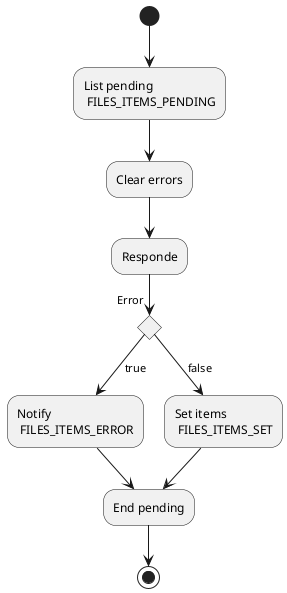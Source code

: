 @startuml

(*) --> "List pending\n FILES_ITEMS_PENDING"
--> "Clear errors"
--> "Responde"
if "Error" then
-->[true] "Notify\n FILES_ITEMS_ERROR"
--> "End pending"
else
-->[false] "Set items\n FILES_ITEMS_SET"
--> "End pending"
--> (*)


@enduml